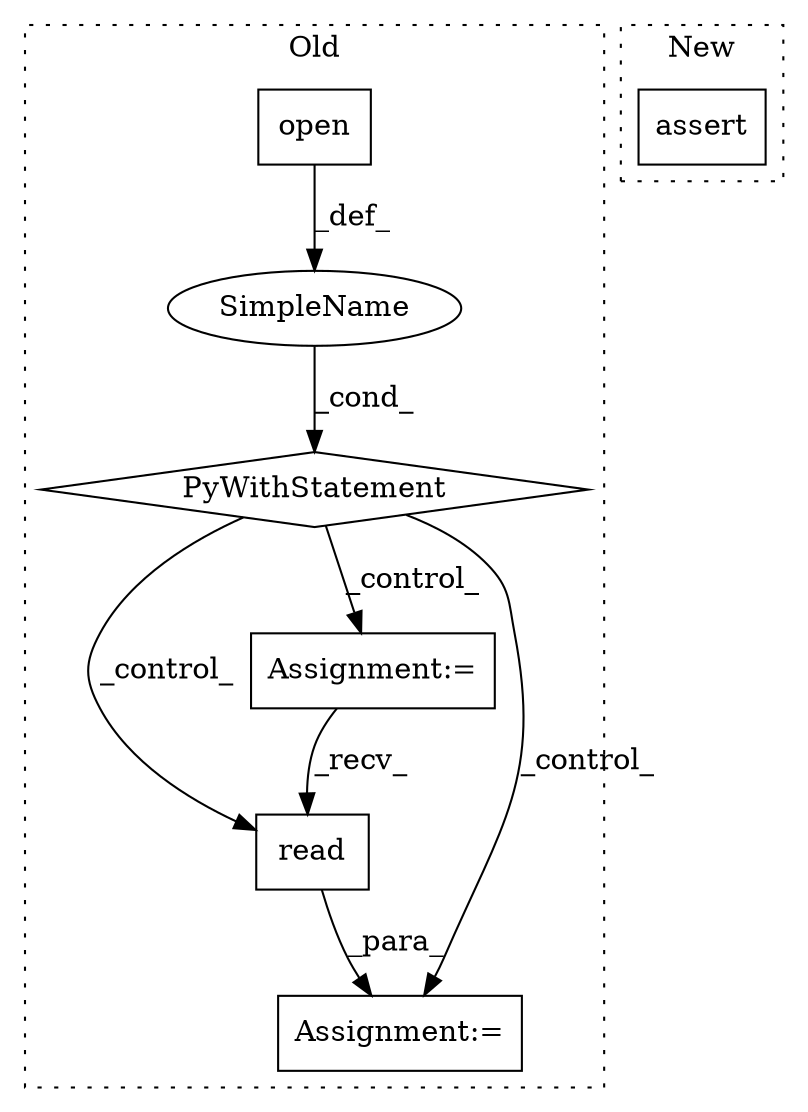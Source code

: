 digraph G {
subgraph cluster0 {
1 [label="read" a="32" s="2611" l="6" shape="box"];
3 [label="Assignment:=" a="7" s="2608" l="1" shape="box"];
4 [label="Assignment:=" a="7" s="2584" l="1" shape="box"];
5 [label="SimpleName" a="42" s="" l="" shape="ellipse"];
6 [label="PyWithStatement" a="104" s="2482,2567" l="10,2" shape="diamond"];
7 [label="open" a="32" s="2492,2566" l="5,1" shape="box"];
label = "Old";
style="dotted";
}
subgraph cluster1 {
2 [label="assert" a="32" s="3463,3527" l="13,1" shape="box"];
label = "New";
style="dotted";
}
1 -> 3 [label="_para_"];
4 -> 1 [label="_recv_"];
5 -> 6 [label="_cond_"];
6 -> 1 [label="_control_"];
6 -> 3 [label="_control_"];
6 -> 4 [label="_control_"];
7 -> 5 [label="_def_"];
}